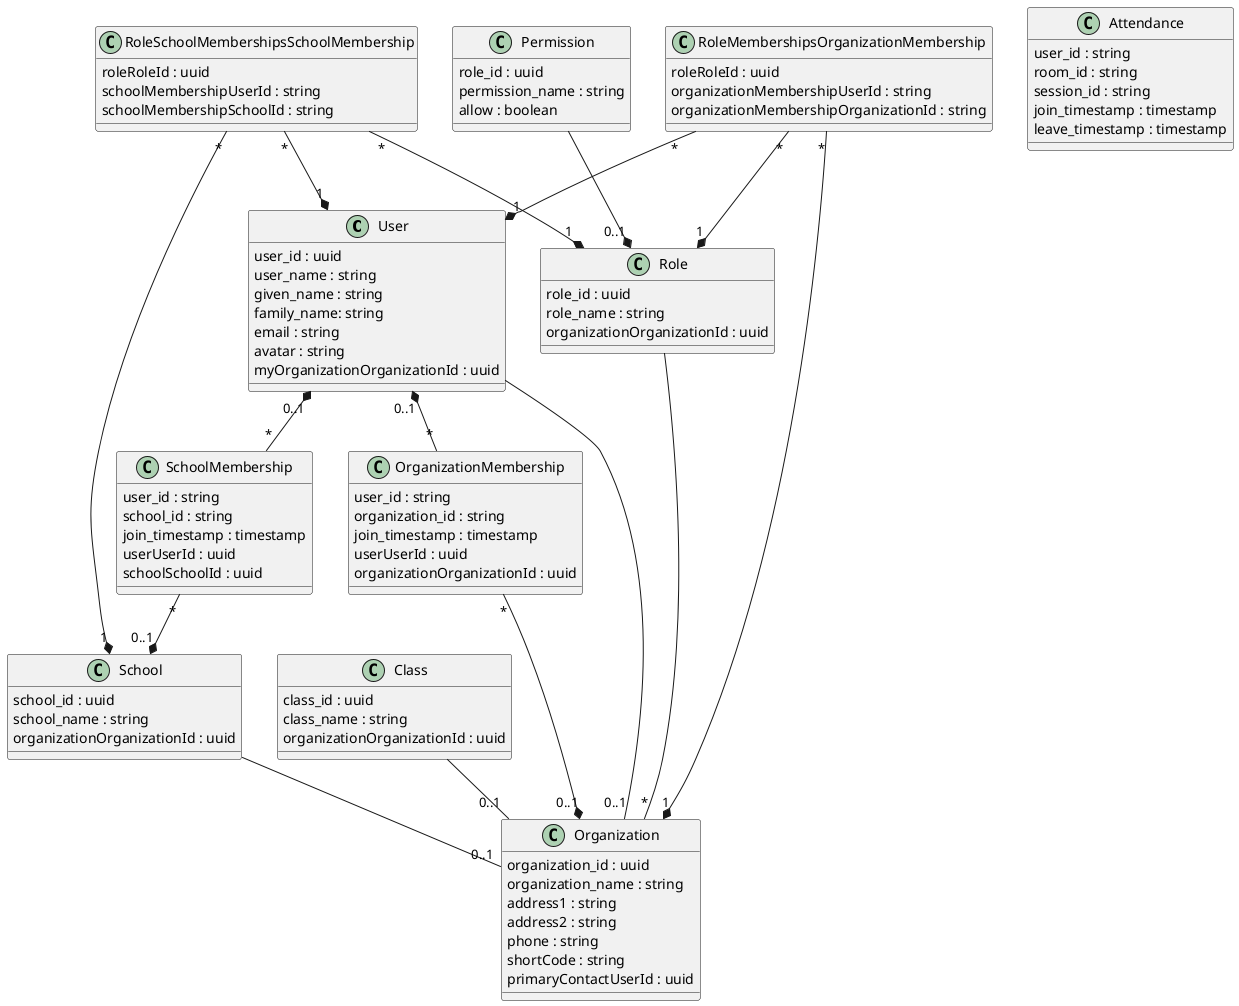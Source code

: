 @startuml
class User {
  user_id : uuid
  user_name : string
  given_name : string
  family_name: string
  email : string
  avatar : string
  myOrganizationOrganizationId : uuid
}

class Class {
  class_id : uuid
  class_name : string
  organizationOrganizationId : uuid
}

class Organization {
  organization_id : uuid
  organization_name : string
  address1 : string
  address2 : string
  phone : string
  shortCode : string
  primaryContactUserId : uuid
}

class OrganizationMembership {
  user_id : string
  organization_id : string
  join_timestamp : timestamp
  userUserId : uuid
  organizationOrganizationId : uuid
}

class Permission {
  role_id : uuid
  permission_name : string
  allow : boolean
}

class Role {
  role_id : uuid
  role_name : string
  organizationOrganizationId : uuid
}

class School {
  school_id : uuid
  school_name : string
  organizationOrganizationId : uuid
}

class SchoolMembership {
  user_id : string
  school_id : string
  join_timestamp : timestamp
  userUserId : uuid
  schoolSchoolId : uuid
}

class Attendance {
  user_id : string
  room_id : string
  session_id : string
  join_timestamp : timestamp
  leave_timestamp : timestamp
}

class RoleMembershipsOrganizationMembership {
  roleRoleId : uuid
  organizationMembershipUserId : string
  organizationMembershipOrganizationId : string
}

class RoleSchoolMembershipsSchoolMembership {
  roleRoleId : uuid
  schoolMembershipUserId : string
  schoolMembershipSchoolId : string
}

Role -- "*" Organization
User -- "0..1" Organization
User "0..1" *-- "*" OrganizationMembership
OrganizationMembership "*" --* "0..1" Organization
Class -- "0..1" Organization
Permission --* "0..1" Role
School -- "0..1" Organization
User "0..1" *-- "*" SchoolMembership
SchoolMembership "*" --* "0..1" School
RoleMembershipsOrganizationMembership "*" --* "1" Role
RoleMembershipsOrganizationMembership "*" --* "1" User
RoleMembershipsOrganizationMembership "*" --* "1" Organization
RoleSchoolMembershipsSchoolMembership "*" --* "1" Role
RoleSchoolMembershipsSchoolMembership "*" --* "1" User
RoleSchoolMembershipsSchoolMembership "*" --* "1" School

@enduml


